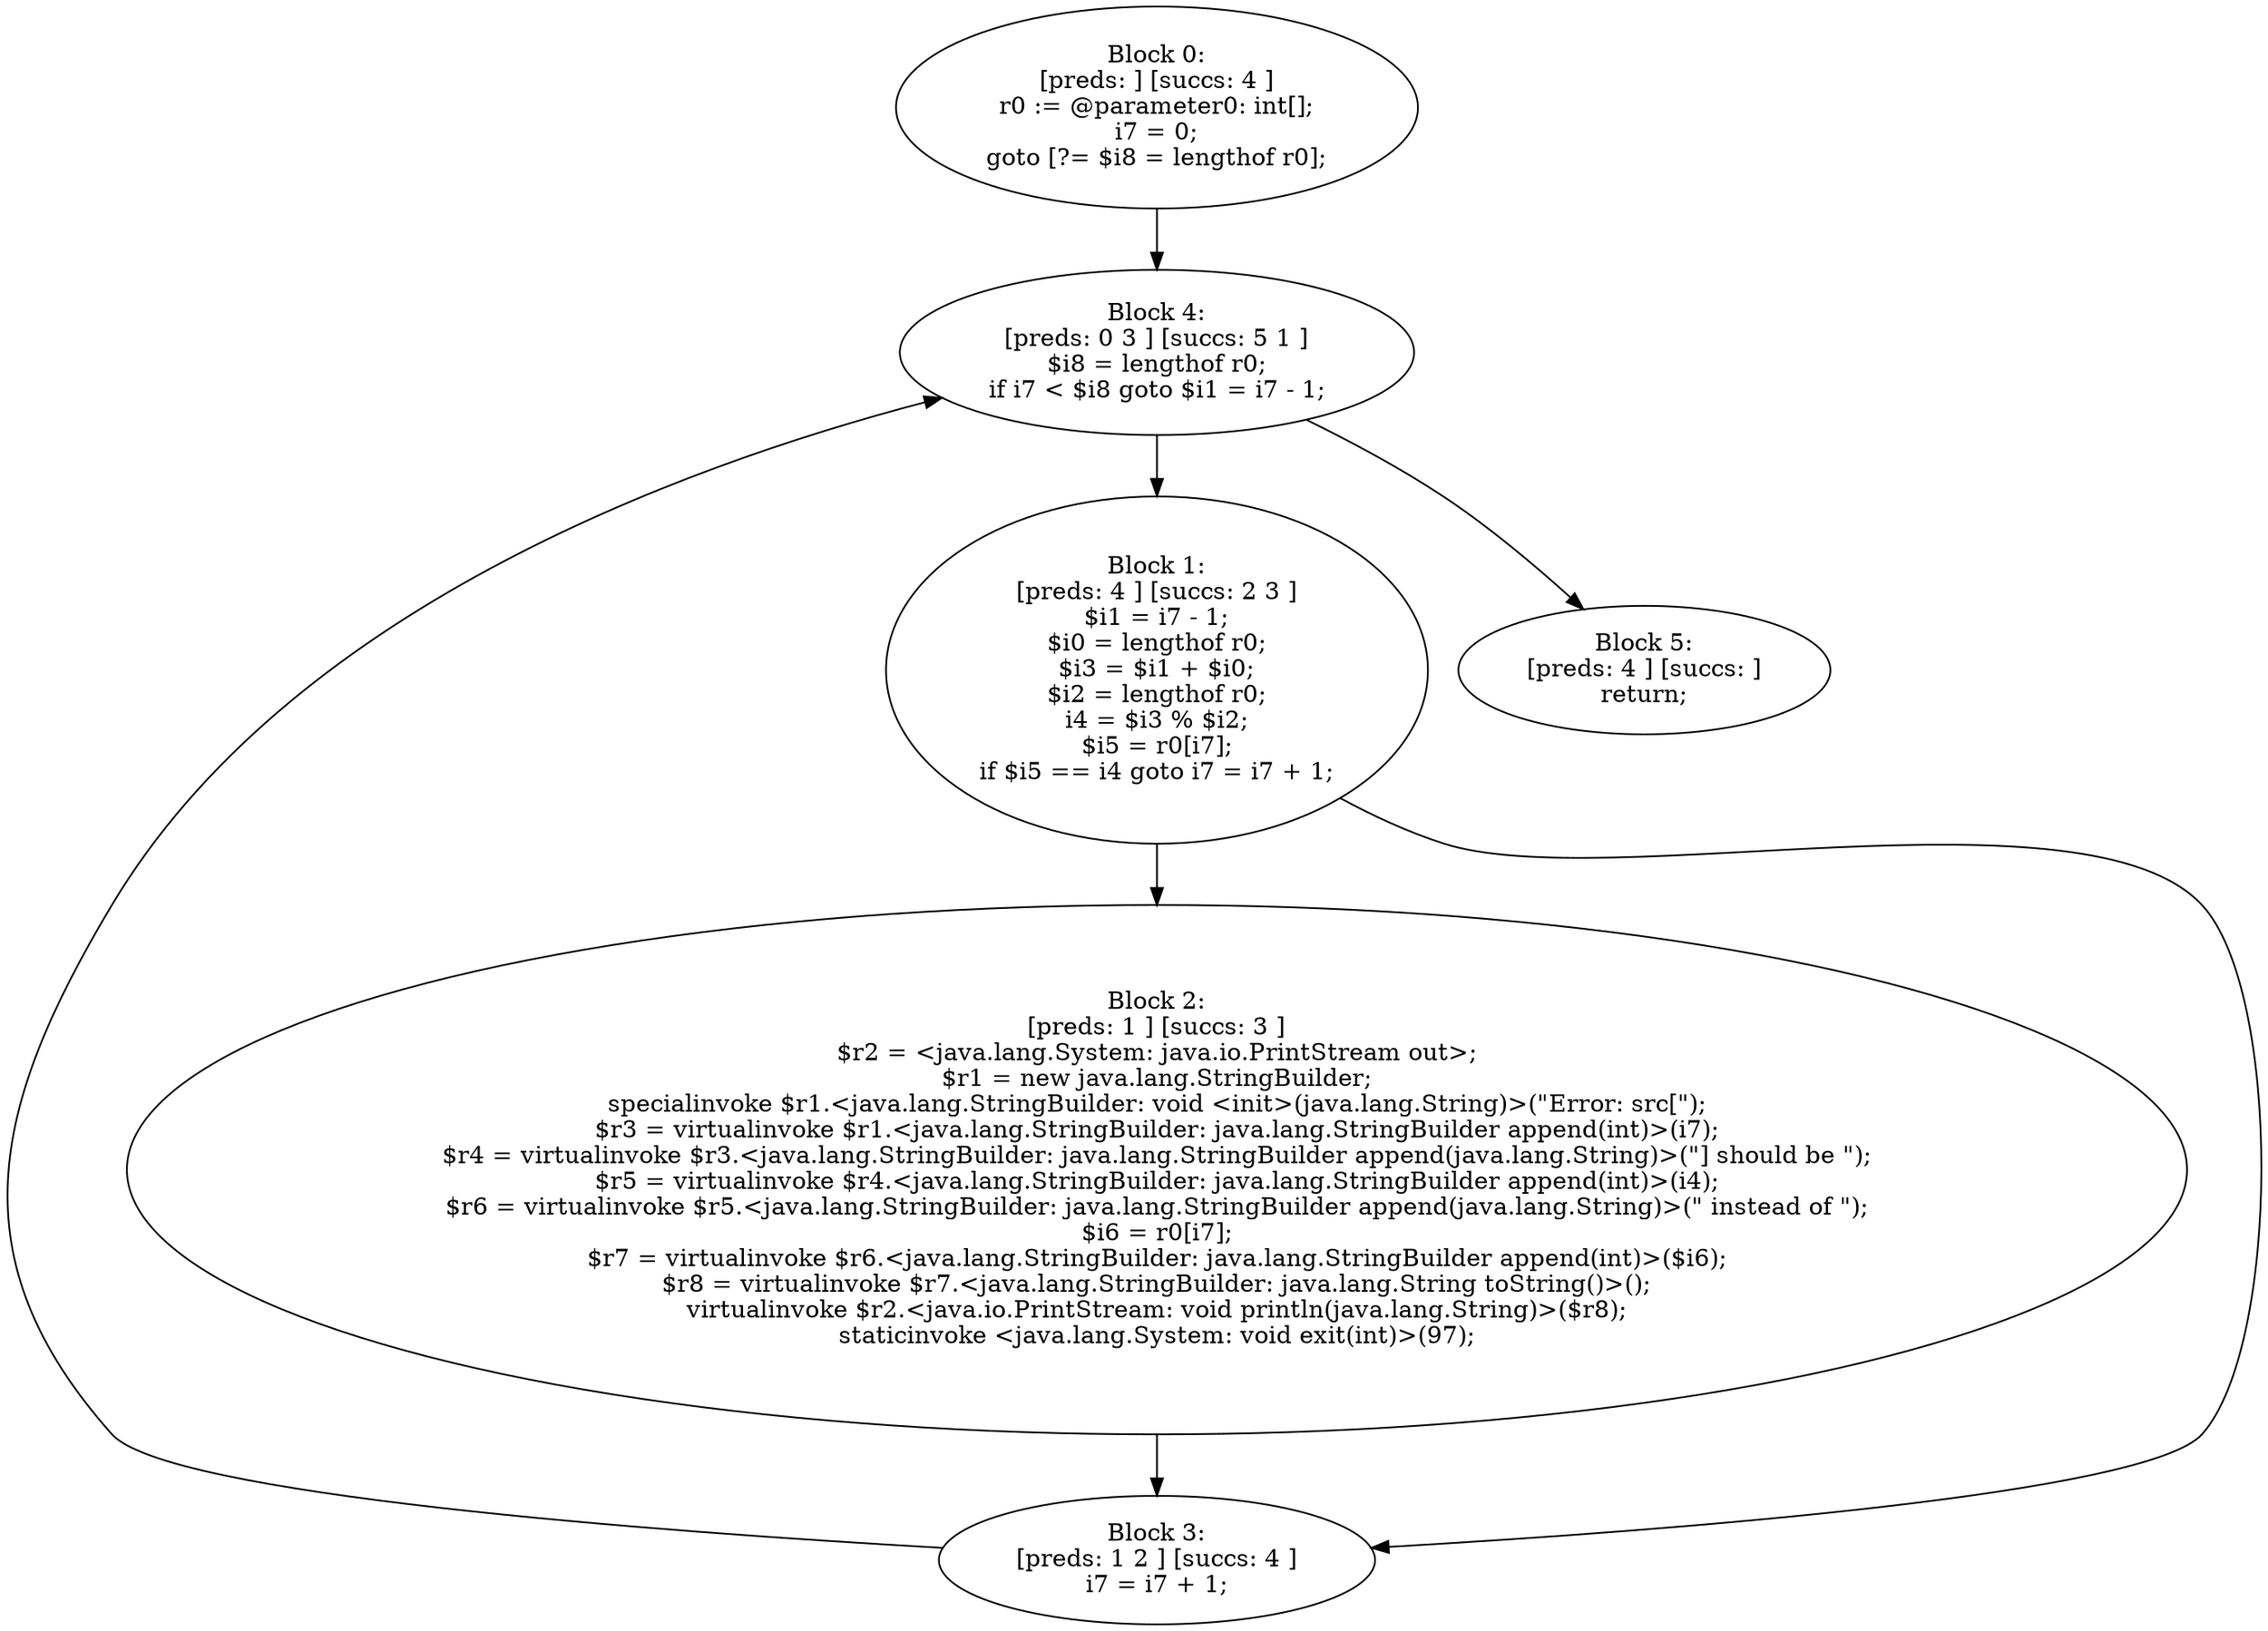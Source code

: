 digraph "unitGraph" {
    "Block 0:
[preds: ] [succs: 4 ]
r0 := @parameter0: int[];
i7 = 0;
goto [?= $i8 = lengthof r0];
"
    "Block 1:
[preds: 4 ] [succs: 2 3 ]
$i1 = i7 - 1;
$i0 = lengthof r0;
$i3 = $i1 + $i0;
$i2 = lengthof r0;
i4 = $i3 % $i2;
$i5 = r0[i7];
if $i5 == i4 goto i7 = i7 + 1;
"
    "Block 2:
[preds: 1 ] [succs: 3 ]
$r2 = <java.lang.System: java.io.PrintStream out>;
$r1 = new java.lang.StringBuilder;
specialinvoke $r1.<java.lang.StringBuilder: void <init>(java.lang.String)>(\"Error: src[\");
$r3 = virtualinvoke $r1.<java.lang.StringBuilder: java.lang.StringBuilder append(int)>(i7);
$r4 = virtualinvoke $r3.<java.lang.StringBuilder: java.lang.StringBuilder append(java.lang.String)>(\"] should be \");
$r5 = virtualinvoke $r4.<java.lang.StringBuilder: java.lang.StringBuilder append(int)>(i4);
$r6 = virtualinvoke $r5.<java.lang.StringBuilder: java.lang.StringBuilder append(java.lang.String)>(\" instead of \");
$i6 = r0[i7];
$r7 = virtualinvoke $r6.<java.lang.StringBuilder: java.lang.StringBuilder append(int)>($i6);
$r8 = virtualinvoke $r7.<java.lang.StringBuilder: java.lang.String toString()>();
virtualinvoke $r2.<java.io.PrintStream: void println(java.lang.String)>($r8);
staticinvoke <java.lang.System: void exit(int)>(97);
"
    "Block 3:
[preds: 1 2 ] [succs: 4 ]
i7 = i7 + 1;
"
    "Block 4:
[preds: 0 3 ] [succs: 5 1 ]
$i8 = lengthof r0;
if i7 < $i8 goto $i1 = i7 - 1;
"
    "Block 5:
[preds: 4 ] [succs: ]
return;
"
    "Block 0:
[preds: ] [succs: 4 ]
r0 := @parameter0: int[];
i7 = 0;
goto [?= $i8 = lengthof r0];
"->"Block 4:
[preds: 0 3 ] [succs: 5 1 ]
$i8 = lengthof r0;
if i7 < $i8 goto $i1 = i7 - 1;
";
    "Block 1:
[preds: 4 ] [succs: 2 3 ]
$i1 = i7 - 1;
$i0 = lengthof r0;
$i3 = $i1 + $i0;
$i2 = lengthof r0;
i4 = $i3 % $i2;
$i5 = r0[i7];
if $i5 == i4 goto i7 = i7 + 1;
"->"Block 2:
[preds: 1 ] [succs: 3 ]
$r2 = <java.lang.System: java.io.PrintStream out>;
$r1 = new java.lang.StringBuilder;
specialinvoke $r1.<java.lang.StringBuilder: void <init>(java.lang.String)>(\"Error: src[\");
$r3 = virtualinvoke $r1.<java.lang.StringBuilder: java.lang.StringBuilder append(int)>(i7);
$r4 = virtualinvoke $r3.<java.lang.StringBuilder: java.lang.StringBuilder append(java.lang.String)>(\"] should be \");
$r5 = virtualinvoke $r4.<java.lang.StringBuilder: java.lang.StringBuilder append(int)>(i4);
$r6 = virtualinvoke $r5.<java.lang.StringBuilder: java.lang.StringBuilder append(java.lang.String)>(\" instead of \");
$i6 = r0[i7];
$r7 = virtualinvoke $r6.<java.lang.StringBuilder: java.lang.StringBuilder append(int)>($i6);
$r8 = virtualinvoke $r7.<java.lang.StringBuilder: java.lang.String toString()>();
virtualinvoke $r2.<java.io.PrintStream: void println(java.lang.String)>($r8);
staticinvoke <java.lang.System: void exit(int)>(97);
";
    "Block 1:
[preds: 4 ] [succs: 2 3 ]
$i1 = i7 - 1;
$i0 = lengthof r0;
$i3 = $i1 + $i0;
$i2 = lengthof r0;
i4 = $i3 % $i2;
$i5 = r0[i7];
if $i5 == i4 goto i7 = i7 + 1;
"->"Block 3:
[preds: 1 2 ] [succs: 4 ]
i7 = i7 + 1;
";
    "Block 2:
[preds: 1 ] [succs: 3 ]
$r2 = <java.lang.System: java.io.PrintStream out>;
$r1 = new java.lang.StringBuilder;
specialinvoke $r1.<java.lang.StringBuilder: void <init>(java.lang.String)>(\"Error: src[\");
$r3 = virtualinvoke $r1.<java.lang.StringBuilder: java.lang.StringBuilder append(int)>(i7);
$r4 = virtualinvoke $r3.<java.lang.StringBuilder: java.lang.StringBuilder append(java.lang.String)>(\"] should be \");
$r5 = virtualinvoke $r4.<java.lang.StringBuilder: java.lang.StringBuilder append(int)>(i4);
$r6 = virtualinvoke $r5.<java.lang.StringBuilder: java.lang.StringBuilder append(java.lang.String)>(\" instead of \");
$i6 = r0[i7];
$r7 = virtualinvoke $r6.<java.lang.StringBuilder: java.lang.StringBuilder append(int)>($i6);
$r8 = virtualinvoke $r7.<java.lang.StringBuilder: java.lang.String toString()>();
virtualinvoke $r2.<java.io.PrintStream: void println(java.lang.String)>($r8);
staticinvoke <java.lang.System: void exit(int)>(97);
"->"Block 3:
[preds: 1 2 ] [succs: 4 ]
i7 = i7 + 1;
";
    "Block 3:
[preds: 1 2 ] [succs: 4 ]
i7 = i7 + 1;
"->"Block 4:
[preds: 0 3 ] [succs: 5 1 ]
$i8 = lengthof r0;
if i7 < $i8 goto $i1 = i7 - 1;
";
    "Block 4:
[preds: 0 3 ] [succs: 5 1 ]
$i8 = lengthof r0;
if i7 < $i8 goto $i1 = i7 - 1;
"->"Block 5:
[preds: 4 ] [succs: ]
return;
";
    "Block 4:
[preds: 0 3 ] [succs: 5 1 ]
$i8 = lengthof r0;
if i7 < $i8 goto $i1 = i7 - 1;
"->"Block 1:
[preds: 4 ] [succs: 2 3 ]
$i1 = i7 - 1;
$i0 = lengthof r0;
$i3 = $i1 + $i0;
$i2 = lengthof r0;
i4 = $i3 % $i2;
$i5 = r0[i7];
if $i5 == i4 goto i7 = i7 + 1;
";
}
